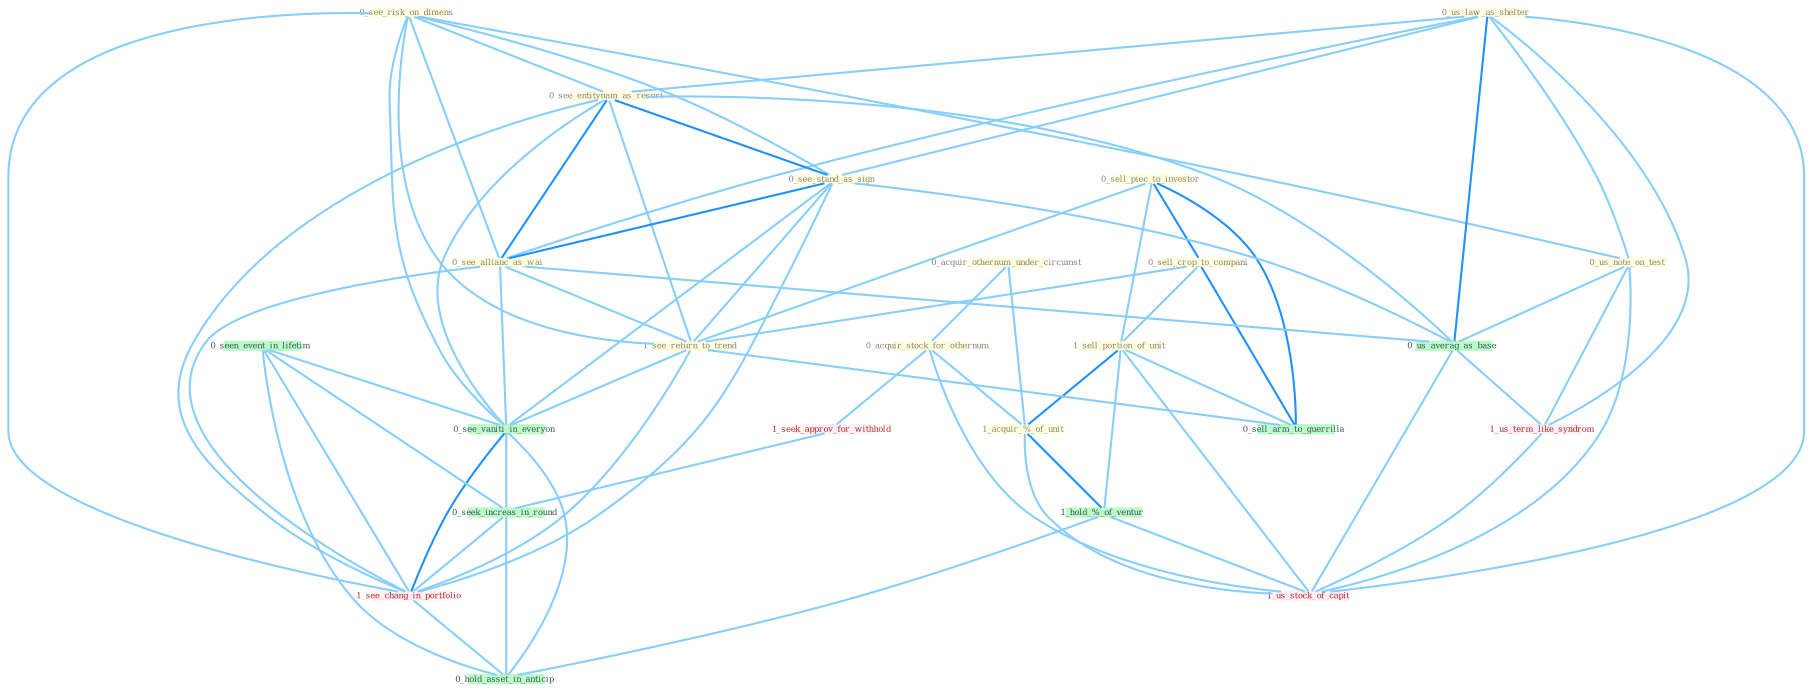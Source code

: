 Graph G{ 
    node
    [shape=polygon,style=filled,width=.5,height=.06,color="#BDFCC9",fixedsize=true,fontsize=4,
    fontcolor="#2f4f4f"];
    {node
    [color="#ffffe0", fontcolor="#8b7d6b"] "0_see_risk_on_dimens " "0_us_law_as_shelter " "0_sell_piec_to_investor " "0_see_entitynam_as_resort " "0_see_stand_as_sign " "0_us_note_on_test " "0_sell_crop_to_compani " "0_acquir_othernum_under_circumst " "0_acquir_stock_for_othernum " "0_see_allianc_as_wai " "1_sell_portion_of_unit " "1_acquir_%_of_unit " "1_see_return_to_trend "}
{node [color="#fff0f5", fontcolor="#b22222"] "1_us_term_like_syndrom " "1_seek_approv_for_withhold " "1_us_stock_of_capit " "1_see_chang_in_portfolio "}
edge [color="#B0E2FF"];

	"0_see_risk_on_dimens " -- "0_see_entitynam_as_resort " [w="1", color="#87cefa" ];
	"0_see_risk_on_dimens " -- "0_see_stand_as_sign " [w="1", color="#87cefa" ];
	"0_see_risk_on_dimens " -- "0_us_note_on_test " [w="1", color="#87cefa" ];
	"0_see_risk_on_dimens " -- "0_see_allianc_as_wai " [w="1", color="#87cefa" ];
	"0_see_risk_on_dimens " -- "1_see_return_to_trend " [w="1", color="#87cefa" ];
	"0_see_risk_on_dimens " -- "0_see_vaniti_in_everyon " [w="1", color="#87cefa" ];
	"0_see_risk_on_dimens " -- "1_see_chang_in_portfolio " [w="1", color="#87cefa" ];
	"0_us_law_as_shelter " -- "0_see_entitynam_as_resort " [w="1", color="#87cefa" ];
	"0_us_law_as_shelter " -- "0_see_stand_as_sign " [w="1", color="#87cefa" ];
	"0_us_law_as_shelter " -- "0_us_note_on_test " [w="1", color="#87cefa" ];
	"0_us_law_as_shelter " -- "0_see_allianc_as_wai " [w="1", color="#87cefa" ];
	"0_us_law_as_shelter " -- "0_us_averag_as_base " [w="2", color="#1e90ff" , len=0.8];
	"0_us_law_as_shelter " -- "1_us_term_like_syndrom " [w="1", color="#87cefa" ];
	"0_us_law_as_shelter " -- "1_us_stock_of_capit " [w="1", color="#87cefa" ];
	"0_sell_piec_to_investor " -- "0_sell_crop_to_compani " [w="2", color="#1e90ff" , len=0.8];
	"0_sell_piec_to_investor " -- "1_sell_portion_of_unit " [w="1", color="#87cefa" ];
	"0_sell_piec_to_investor " -- "1_see_return_to_trend " [w="1", color="#87cefa" ];
	"0_sell_piec_to_investor " -- "0_sell_arm_to_guerrilla " [w="2", color="#1e90ff" , len=0.8];
	"0_see_entitynam_as_resort " -- "0_see_stand_as_sign " [w="2", color="#1e90ff" , len=0.8];
	"0_see_entitynam_as_resort " -- "0_see_allianc_as_wai " [w="2", color="#1e90ff" , len=0.8];
	"0_see_entitynam_as_resort " -- "1_see_return_to_trend " [w="1", color="#87cefa" ];
	"0_see_entitynam_as_resort " -- "0_us_averag_as_base " [w="1", color="#87cefa" ];
	"0_see_entitynam_as_resort " -- "0_see_vaniti_in_everyon " [w="1", color="#87cefa" ];
	"0_see_entitynam_as_resort " -- "1_see_chang_in_portfolio " [w="1", color="#87cefa" ];
	"0_see_stand_as_sign " -- "0_see_allianc_as_wai " [w="2", color="#1e90ff" , len=0.8];
	"0_see_stand_as_sign " -- "1_see_return_to_trend " [w="1", color="#87cefa" ];
	"0_see_stand_as_sign " -- "0_us_averag_as_base " [w="1", color="#87cefa" ];
	"0_see_stand_as_sign " -- "0_see_vaniti_in_everyon " [w="1", color="#87cefa" ];
	"0_see_stand_as_sign " -- "1_see_chang_in_portfolio " [w="1", color="#87cefa" ];
	"0_us_note_on_test " -- "0_us_averag_as_base " [w="1", color="#87cefa" ];
	"0_us_note_on_test " -- "1_us_term_like_syndrom " [w="1", color="#87cefa" ];
	"0_us_note_on_test " -- "1_us_stock_of_capit " [w="1", color="#87cefa" ];
	"0_sell_crop_to_compani " -- "1_sell_portion_of_unit " [w="1", color="#87cefa" ];
	"0_sell_crop_to_compani " -- "1_see_return_to_trend " [w="1", color="#87cefa" ];
	"0_sell_crop_to_compani " -- "0_sell_arm_to_guerrilla " [w="2", color="#1e90ff" , len=0.8];
	"0_acquir_othernum_under_circumst " -- "0_acquir_stock_for_othernum " [w="1", color="#87cefa" ];
	"0_acquir_othernum_under_circumst " -- "1_acquir_%_of_unit " [w="1", color="#87cefa" ];
	"0_acquir_stock_for_othernum " -- "1_acquir_%_of_unit " [w="1", color="#87cefa" ];
	"0_acquir_stock_for_othernum " -- "1_seek_approv_for_withhold " [w="1", color="#87cefa" ];
	"0_acquir_stock_for_othernum " -- "1_us_stock_of_capit " [w="1", color="#87cefa" ];
	"0_see_allianc_as_wai " -- "1_see_return_to_trend " [w="1", color="#87cefa" ];
	"0_see_allianc_as_wai " -- "0_us_averag_as_base " [w="1", color="#87cefa" ];
	"0_see_allianc_as_wai " -- "0_see_vaniti_in_everyon " [w="1", color="#87cefa" ];
	"0_see_allianc_as_wai " -- "1_see_chang_in_portfolio " [w="1", color="#87cefa" ];
	"1_sell_portion_of_unit " -- "1_acquir_%_of_unit " [w="2", color="#1e90ff" , len=0.8];
	"1_sell_portion_of_unit " -- "1_hold_%_of_ventur " [w="1", color="#87cefa" ];
	"1_sell_portion_of_unit " -- "0_sell_arm_to_guerrilla " [w="1", color="#87cefa" ];
	"1_sell_portion_of_unit " -- "1_us_stock_of_capit " [w="1", color="#87cefa" ];
	"1_acquir_%_of_unit " -- "1_hold_%_of_ventur " [w="2", color="#1e90ff" , len=0.8];
	"1_acquir_%_of_unit " -- "1_us_stock_of_capit " [w="1", color="#87cefa" ];
	"1_see_return_to_trend " -- "0_see_vaniti_in_everyon " [w="1", color="#87cefa" ];
	"1_see_return_to_trend " -- "0_sell_arm_to_guerrilla " [w="1", color="#87cefa" ];
	"1_see_return_to_trend " -- "1_see_chang_in_portfolio " [w="1", color="#87cefa" ];
	"0_seen_event_in_lifetim " -- "0_see_vaniti_in_everyon " [w="1", color="#87cefa" ];
	"0_seen_event_in_lifetim " -- "0_seek_increas_in_round " [w="1", color="#87cefa" ];
	"0_seen_event_in_lifetim " -- "1_see_chang_in_portfolio " [w="1", color="#87cefa" ];
	"0_seen_event_in_lifetim " -- "0_hold_asset_in_anticip " [w="1", color="#87cefa" ];
	"0_us_averag_as_base " -- "1_us_term_like_syndrom " [w="1", color="#87cefa" ];
	"0_us_averag_as_base " -- "1_us_stock_of_capit " [w="1", color="#87cefa" ];
	"1_us_term_like_syndrom " -- "1_us_stock_of_capit " [w="1", color="#87cefa" ];
	"1_seek_approv_for_withhold " -- "0_seek_increas_in_round " [w="1", color="#87cefa" ];
	"1_hold_%_of_ventur " -- "1_us_stock_of_capit " [w="1", color="#87cefa" ];
	"1_hold_%_of_ventur " -- "0_hold_asset_in_anticip " [w="1", color="#87cefa" ];
	"0_see_vaniti_in_everyon " -- "0_seek_increas_in_round " [w="1", color="#87cefa" ];
	"0_see_vaniti_in_everyon " -- "1_see_chang_in_portfolio " [w="2", color="#1e90ff" , len=0.8];
	"0_see_vaniti_in_everyon " -- "0_hold_asset_in_anticip " [w="1", color="#87cefa" ];
	"0_seek_increas_in_round " -- "1_see_chang_in_portfolio " [w="1", color="#87cefa" ];
	"0_seek_increas_in_round " -- "0_hold_asset_in_anticip " [w="1", color="#87cefa" ];
	"1_see_chang_in_portfolio " -- "0_hold_asset_in_anticip " [w="1", color="#87cefa" ];
}